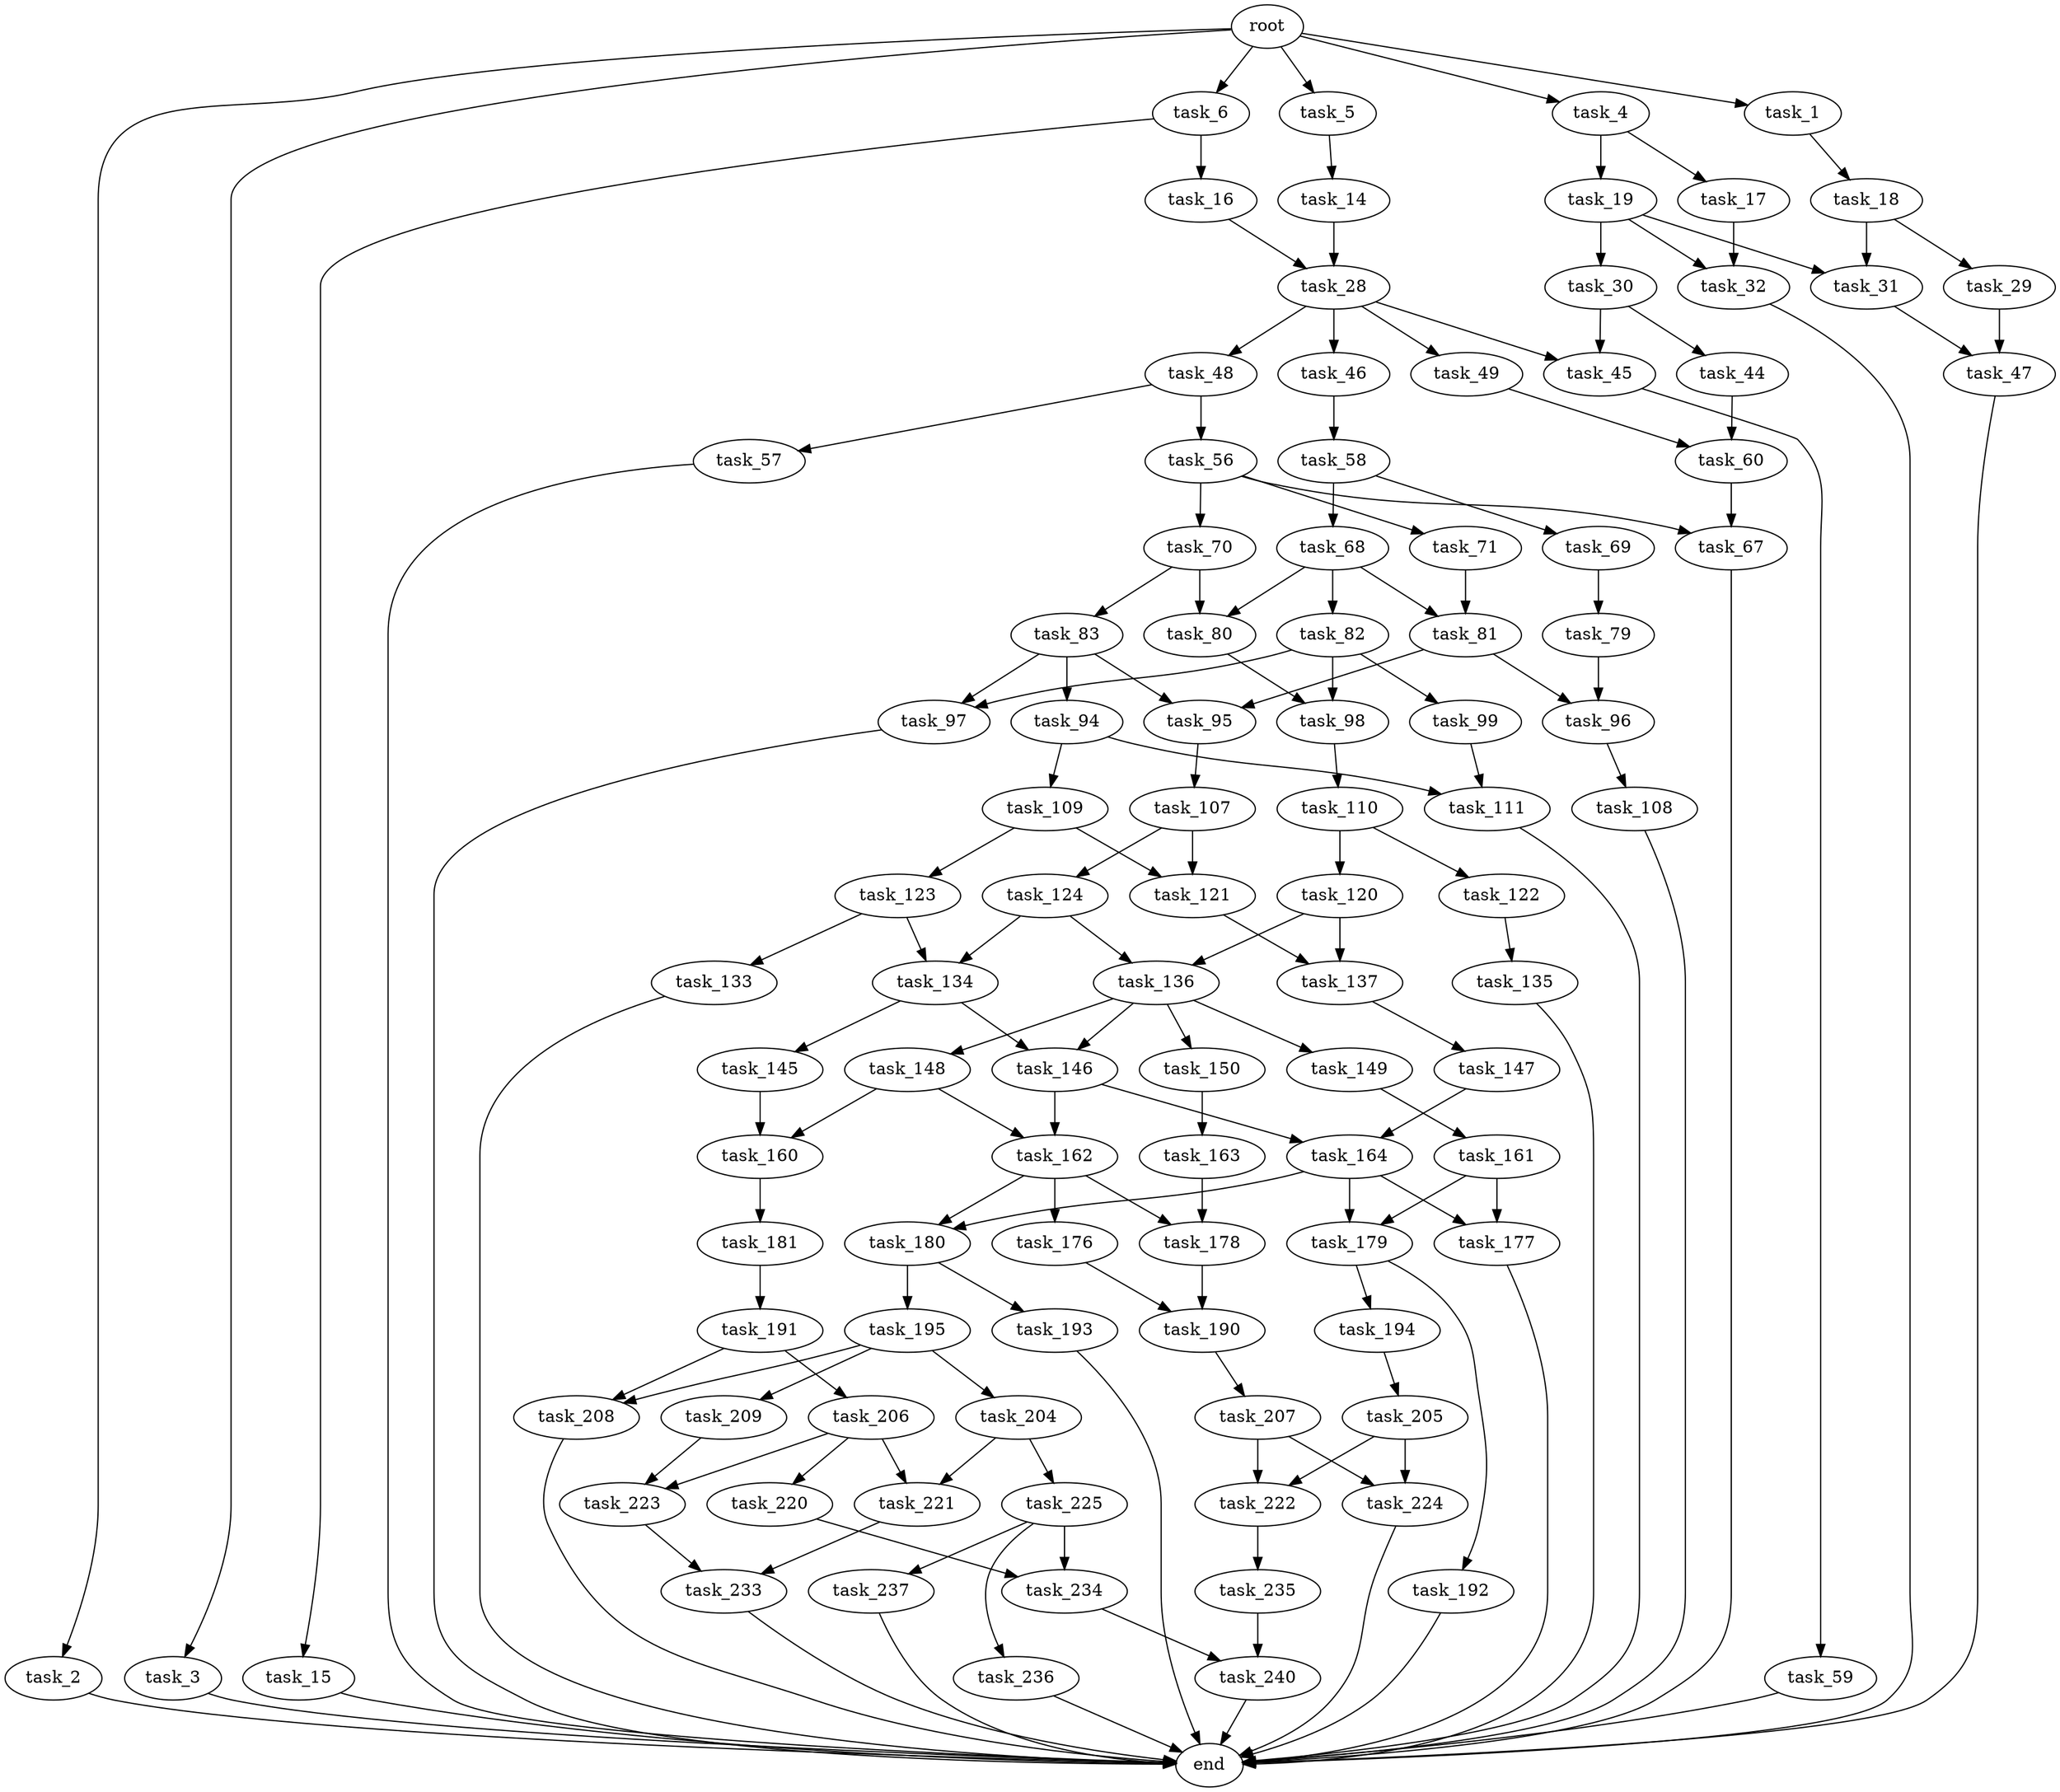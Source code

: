 digraph G {
  root [size="0.000000"];
  task_1 [size="1149168476.000000"];
  task_2 [size="28991029248.000000"];
  task_3 [size="368293445632.000000"];
  task_4 [size="559613210.000000"];
  task_5 [size="1073741824000.000000"];
  task_6 [size="231928233984.000000"];
  task_14 [size="28991029248.000000"];
  task_15 [size="8589934592.000000"];
  task_16 [size="990330202809.000000"];
  task_17 [size="1048054173471.000000"];
  task_18 [size="968085792928.000000"];
  task_19 [size="16756806125.000000"];
  task_28 [size="368293445632.000000"];
  task_29 [size="1073741824000.000000"];
  task_30 [size="68719476736.000000"];
  task_31 [size="368293445632.000000"];
  task_32 [size="28991029248.000000"];
  task_44 [size="6250111600.000000"];
  task_45 [size="11304165682.000000"];
  task_46 [size="367824902.000000"];
  task_47 [size="387191192549.000000"];
  task_48 [size="23575380429.000000"];
  task_49 [size="549755813888.000000"];
  task_56 [size="496459638794.000000"];
  task_57 [size="142124657514.000000"];
  task_58 [size="5188030211.000000"];
  task_59 [size="6623047464.000000"];
  task_60 [size="14029062908.000000"];
  task_67 [size="17589503270.000000"];
  task_68 [size="94189356848.000000"];
  task_69 [size="15753674832.000000"];
  task_70 [size="1725595895.000000"];
  task_71 [size="12305383723.000000"];
  task_79 [size="368293445632.000000"];
  task_80 [size="19913078044.000000"];
  task_81 [size="923719889206.000000"];
  task_82 [size="308263596173.000000"];
  task_83 [size="11839743099.000000"];
  task_94 [size="28991029248.000000"];
  task_95 [size="87851579475.000000"];
  task_96 [size="309933684464.000000"];
  task_97 [size="68719476736.000000"];
  task_98 [size="549755813888.000000"];
  task_99 [size="5775362324.000000"];
  task_107 [size="18907862594.000000"];
  task_108 [size="9973419787.000000"];
  task_109 [size="950390315.000000"];
  task_110 [size="782757789696.000000"];
  task_111 [size="237478915604.000000"];
  task_120 [size="68719476736.000000"];
  task_121 [size="1073741824000.000000"];
  task_122 [size="782757789696.000000"];
  task_123 [size="31391715195.000000"];
  task_124 [size="34204397979.000000"];
  task_133 [size="368293445632.000000"];
  task_134 [size="658518560202.000000"];
  task_135 [size="656468476545.000000"];
  task_136 [size="39837814965.000000"];
  task_137 [size="2774158106.000000"];
  task_145 [size="232202279478.000000"];
  task_146 [size="8589934592.000000"];
  task_147 [size="368293445632.000000"];
  task_148 [size="2060371960.000000"];
  task_149 [size="12065967308.000000"];
  task_150 [size="497370051795.000000"];
  task_160 [size="25870423542.000000"];
  task_161 [size="2122053937.000000"];
  task_162 [size="16415302203.000000"];
  task_163 [size="86179817009.000000"];
  task_164 [size="42812127829.000000"];
  task_176 [size="149306287588.000000"];
  task_177 [size="782757789696.000000"];
  task_178 [size="369992285005.000000"];
  task_179 [size="10000771465.000000"];
  task_180 [size="3778533486.000000"];
  task_181 [size="28991029248.000000"];
  task_190 [size="24884325133.000000"];
  task_191 [size="782757789696.000000"];
  task_192 [size="627581806.000000"];
  task_193 [size="1477921084.000000"];
  task_194 [size="68719476736.000000"];
  task_195 [size="549755813888.000000"];
  task_204 [size="1073741824000.000000"];
  task_205 [size="368293445632.000000"];
  task_206 [size="231928233984.000000"];
  task_207 [size="2831763851.000000"];
  task_208 [size="68321360872.000000"];
  task_209 [size="107678585193.000000"];
  task_220 [size="8960175651.000000"];
  task_221 [size="14910592553.000000"];
  task_222 [size="440849433608.000000"];
  task_223 [size="48420411316.000000"];
  task_224 [size="134217728000.000000"];
  task_225 [size="417186409029.000000"];
  task_233 [size="368293445632.000000"];
  task_234 [size="549755813888.000000"];
  task_235 [size="18915594363.000000"];
  task_236 [size="6933527814.000000"];
  task_237 [size="156889905279.000000"];
  task_240 [size="549755813888.000000"];
  end [size="0.000000"];

  root -> task_1 [size="1.000000"];
  root -> task_2 [size="1.000000"];
  root -> task_3 [size="1.000000"];
  root -> task_4 [size="1.000000"];
  root -> task_5 [size="1.000000"];
  root -> task_6 [size="1.000000"];
  task_1 -> task_18 [size="33554432.000000"];
  task_2 -> end [size="1.000000"];
  task_3 -> end [size="1.000000"];
  task_4 -> task_17 [size="33554432.000000"];
  task_4 -> task_19 [size="33554432.000000"];
  task_5 -> task_14 [size="838860800.000000"];
  task_6 -> task_15 [size="301989888.000000"];
  task_6 -> task_16 [size="301989888.000000"];
  task_14 -> task_28 [size="75497472.000000"];
  task_15 -> end [size="1.000000"];
  task_16 -> task_28 [size="838860800.000000"];
  task_17 -> task_32 [size="679477248.000000"];
  task_18 -> task_29 [size="679477248.000000"];
  task_18 -> task_31 [size="679477248.000000"];
  task_19 -> task_30 [size="75497472.000000"];
  task_19 -> task_31 [size="75497472.000000"];
  task_19 -> task_32 [size="75497472.000000"];
  task_28 -> task_45 [size="411041792.000000"];
  task_28 -> task_46 [size="411041792.000000"];
  task_28 -> task_48 [size="411041792.000000"];
  task_28 -> task_49 [size="411041792.000000"];
  task_29 -> task_47 [size="838860800.000000"];
  task_30 -> task_44 [size="134217728.000000"];
  task_30 -> task_45 [size="134217728.000000"];
  task_31 -> task_47 [size="411041792.000000"];
  task_32 -> end [size="1.000000"];
  task_44 -> task_60 [size="209715200.000000"];
  task_45 -> task_59 [size="536870912.000000"];
  task_46 -> task_58 [size="33554432.000000"];
  task_47 -> end [size="1.000000"];
  task_48 -> task_56 [size="411041792.000000"];
  task_48 -> task_57 [size="411041792.000000"];
  task_49 -> task_60 [size="536870912.000000"];
  task_56 -> task_67 [size="411041792.000000"];
  task_56 -> task_70 [size="411041792.000000"];
  task_56 -> task_71 [size="411041792.000000"];
  task_57 -> end [size="1.000000"];
  task_58 -> task_68 [size="134217728.000000"];
  task_58 -> task_69 [size="134217728.000000"];
  task_59 -> end [size="1.000000"];
  task_60 -> task_67 [size="411041792.000000"];
  task_67 -> end [size="1.000000"];
  task_68 -> task_80 [size="75497472.000000"];
  task_68 -> task_81 [size="75497472.000000"];
  task_68 -> task_82 [size="75497472.000000"];
  task_69 -> task_79 [size="838860800.000000"];
  task_70 -> task_80 [size="33554432.000000"];
  task_70 -> task_83 [size="33554432.000000"];
  task_71 -> task_81 [size="536870912.000000"];
  task_79 -> task_96 [size="411041792.000000"];
  task_80 -> task_98 [size="33554432.000000"];
  task_81 -> task_95 [size="679477248.000000"];
  task_81 -> task_96 [size="679477248.000000"];
  task_82 -> task_97 [size="411041792.000000"];
  task_82 -> task_98 [size="411041792.000000"];
  task_82 -> task_99 [size="411041792.000000"];
  task_83 -> task_94 [size="209715200.000000"];
  task_83 -> task_95 [size="209715200.000000"];
  task_83 -> task_97 [size="209715200.000000"];
  task_94 -> task_109 [size="75497472.000000"];
  task_94 -> task_111 [size="75497472.000000"];
  task_95 -> task_107 [size="75497472.000000"];
  task_96 -> task_108 [size="301989888.000000"];
  task_97 -> end [size="1.000000"];
  task_98 -> task_110 [size="536870912.000000"];
  task_99 -> task_111 [size="411041792.000000"];
  task_107 -> task_121 [size="838860800.000000"];
  task_107 -> task_124 [size="838860800.000000"];
  task_108 -> end [size="1.000000"];
  task_109 -> task_121 [size="75497472.000000"];
  task_109 -> task_123 [size="75497472.000000"];
  task_110 -> task_120 [size="679477248.000000"];
  task_110 -> task_122 [size="679477248.000000"];
  task_111 -> end [size="1.000000"];
  task_120 -> task_136 [size="134217728.000000"];
  task_120 -> task_137 [size="134217728.000000"];
  task_121 -> task_137 [size="838860800.000000"];
  task_122 -> task_135 [size="679477248.000000"];
  task_123 -> task_133 [size="838860800.000000"];
  task_123 -> task_134 [size="838860800.000000"];
  task_124 -> task_134 [size="536870912.000000"];
  task_124 -> task_136 [size="536870912.000000"];
  task_133 -> end [size="1.000000"];
  task_134 -> task_145 [size="838860800.000000"];
  task_134 -> task_146 [size="838860800.000000"];
  task_135 -> end [size="1.000000"];
  task_136 -> task_146 [size="679477248.000000"];
  task_136 -> task_148 [size="679477248.000000"];
  task_136 -> task_149 [size="679477248.000000"];
  task_136 -> task_150 [size="679477248.000000"];
  task_137 -> task_147 [size="134217728.000000"];
  task_145 -> task_160 [size="838860800.000000"];
  task_146 -> task_162 [size="33554432.000000"];
  task_146 -> task_164 [size="33554432.000000"];
  task_147 -> task_164 [size="411041792.000000"];
  task_148 -> task_160 [size="134217728.000000"];
  task_148 -> task_162 [size="134217728.000000"];
  task_149 -> task_161 [size="679477248.000000"];
  task_150 -> task_163 [size="838860800.000000"];
  task_160 -> task_181 [size="679477248.000000"];
  task_161 -> task_177 [size="75497472.000000"];
  task_161 -> task_179 [size="75497472.000000"];
  task_162 -> task_176 [size="411041792.000000"];
  task_162 -> task_178 [size="411041792.000000"];
  task_162 -> task_180 [size="411041792.000000"];
  task_163 -> task_178 [size="411041792.000000"];
  task_164 -> task_177 [size="33554432.000000"];
  task_164 -> task_179 [size="33554432.000000"];
  task_164 -> task_180 [size="33554432.000000"];
  task_176 -> task_190 [size="134217728.000000"];
  task_177 -> end [size="1.000000"];
  task_178 -> task_190 [size="838860800.000000"];
  task_179 -> task_192 [size="209715200.000000"];
  task_179 -> task_194 [size="209715200.000000"];
  task_180 -> task_193 [size="75497472.000000"];
  task_180 -> task_195 [size="75497472.000000"];
  task_181 -> task_191 [size="75497472.000000"];
  task_190 -> task_207 [size="75497472.000000"];
  task_191 -> task_206 [size="679477248.000000"];
  task_191 -> task_208 [size="679477248.000000"];
  task_192 -> end [size="1.000000"];
  task_193 -> end [size="1.000000"];
  task_194 -> task_205 [size="134217728.000000"];
  task_195 -> task_204 [size="536870912.000000"];
  task_195 -> task_208 [size="536870912.000000"];
  task_195 -> task_209 [size="536870912.000000"];
  task_204 -> task_221 [size="838860800.000000"];
  task_204 -> task_225 [size="838860800.000000"];
  task_205 -> task_222 [size="411041792.000000"];
  task_205 -> task_224 [size="411041792.000000"];
  task_206 -> task_220 [size="301989888.000000"];
  task_206 -> task_221 [size="301989888.000000"];
  task_206 -> task_223 [size="301989888.000000"];
  task_207 -> task_222 [size="134217728.000000"];
  task_207 -> task_224 [size="134217728.000000"];
  task_208 -> end [size="1.000000"];
  task_209 -> task_223 [size="411041792.000000"];
  task_220 -> task_234 [size="209715200.000000"];
  task_221 -> task_233 [size="33554432.000000"];
  task_222 -> task_235 [size="301989888.000000"];
  task_223 -> task_233 [size="838860800.000000"];
  task_224 -> end [size="1.000000"];
  task_225 -> task_234 [size="411041792.000000"];
  task_225 -> task_236 [size="411041792.000000"];
  task_225 -> task_237 [size="411041792.000000"];
  task_233 -> end [size="1.000000"];
  task_234 -> task_240 [size="536870912.000000"];
  task_235 -> task_240 [size="838860800.000000"];
  task_236 -> end [size="1.000000"];
  task_237 -> end [size="1.000000"];
  task_240 -> end [size="1.000000"];
}

